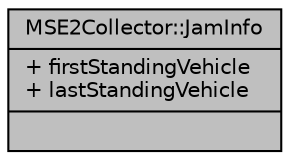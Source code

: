digraph "MSE2Collector::JamInfo"
{
  edge [fontname="Helvetica",fontsize="10",labelfontname="Helvetica",labelfontsize="10"];
  node [fontname="Helvetica",fontsize="10",shape=record];
  Node1 [label="{MSE2Collector::JamInfo\n|+ firstStandingVehicle\l+ lastStandingVehicle\l|}",height=0.2,width=0.4,color="black", fillcolor="grey75", style="filled", fontcolor="black"];
}

